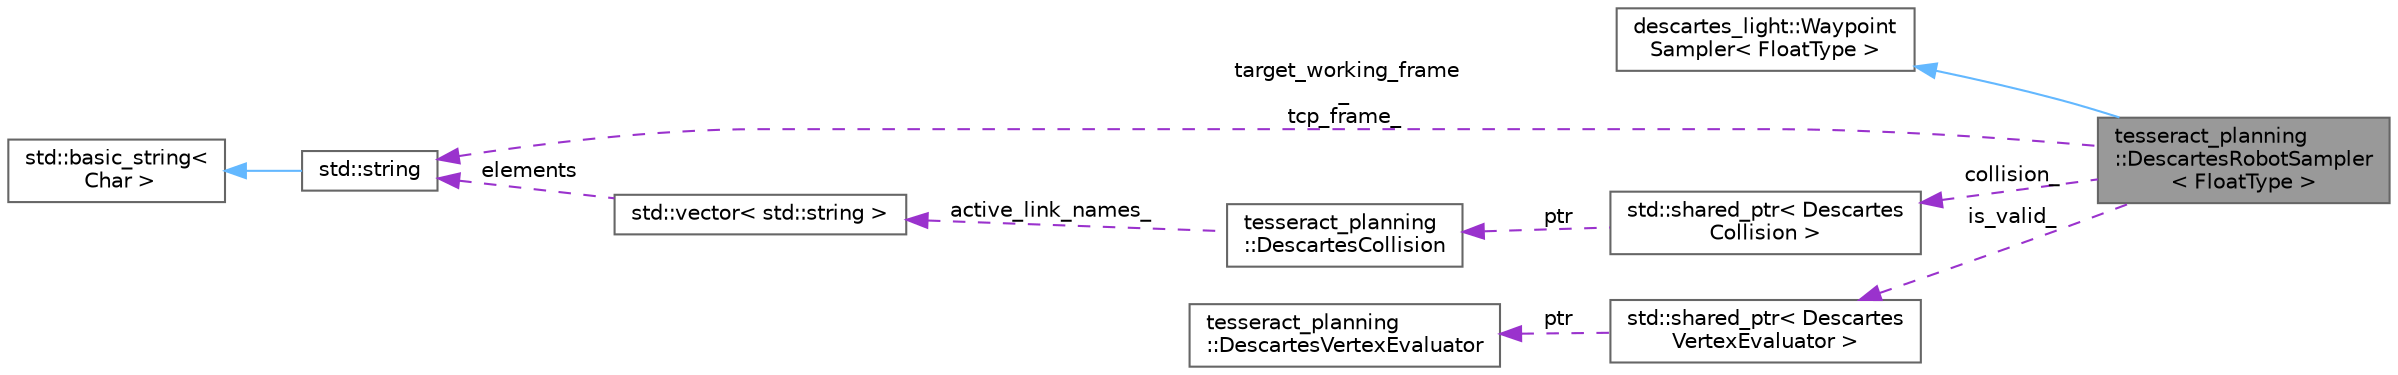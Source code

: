 digraph "tesseract_planning::DescartesRobotSampler&lt; FloatType &gt;"
{
 // LATEX_PDF_SIZE
  bgcolor="transparent";
  edge [fontname=Helvetica,fontsize=10,labelfontname=Helvetica,labelfontsize=10];
  node [fontname=Helvetica,fontsize=10,shape=box,height=0.2,width=0.4];
  rankdir="LR";
  Node1 [label="tesseract_planning\l::DescartesRobotSampler\l\< FloatType \>",height=0.2,width=0.4,color="gray40", fillcolor="grey60", style="filled", fontcolor="black",tooltip=" "];
  Node2 -> Node1 [dir="back",color="steelblue1",style="solid"];
  Node2 [label="descartes_light::Waypoint\lSampler\< FloatType \>",height=0.2,width=0.4,color="gray40", fillcolor="white", style="filled",tooltip=" "];
  Node3 -> Node1 [dir="back",color="darkorchid3",style="dashed",label=" target_working_frame\l_\ntcp_frame_" ];
  Node3 [label="std::string",height=0.2,width=0.4,color="gray40", fillcolor="white", style="filled",tooltip=" "];
  Node4 -> Node3 [dir="back",color="steelblue1",style="solid"];
  Node4 [label="std::basic_string\<\l Char \>",height=0.2,width=0.4,color="gray40", fillcolor="white", style="filled",tooltip=" "];
  Node5 -> Node1 [dir="back",color="darkorchid3",style="dashed",label=" collision_" ];
  Node5 [label="std::shared_ptr\< Descartes\lCollision \>",height=0.2,width=0.4,color="gray40", fillcolor="white", style="filled",tooltip=" "];
  Node6 -> Node5 [dir="back",color="darkorchid3",style="dashed",label=" ptr" ];
  Node6 [label="tesseract_planning\l::DescartesCollision",height=0.2,width=0.4,color="gray40", fillcolor="white", style="filled",URL="$d0/d2a/classtesseract__planning_1_1DescartesCollision.html",tooltip=" "];
  Node7 -> Node6 [dir="back",color="darkorchid3",style="dashed",label=" active_link_names_" ];
  Node7 [label="std::vector\< std::string \>",height=0.2,width=0.4,color="gray40", fillcolor="white", style="filled",tooltip=" "];
  Node3 -> Node7 [dir="back",color="darkorchid3",style="dashed",label=" elements" ];
  Node8 -> Node1 [dir="back",color="darkorchid3",style="dashed",label=" is_valid_" ];
  Node8 [label="std::shared_ptr\< Descartes\lVertexEvaluator \>",height=0.2,width=0.4,color="gray40", fillcolor="white", style="filled",tooltip=" "];
  Node9 -> Node8 [dir="back",color="darkorchid3",style="dashed",label=" ptr" ];
  Node9 [label="tesseract_planning\l::DescartesVertexEvaluator",height=0.2,width=0.4,color="gray40", fillcolor="white", style="filled",URL="$da/d8a/classtesseract__planning_1_1DescartesVertexEvaluator.html",tooltip=" "];
}
